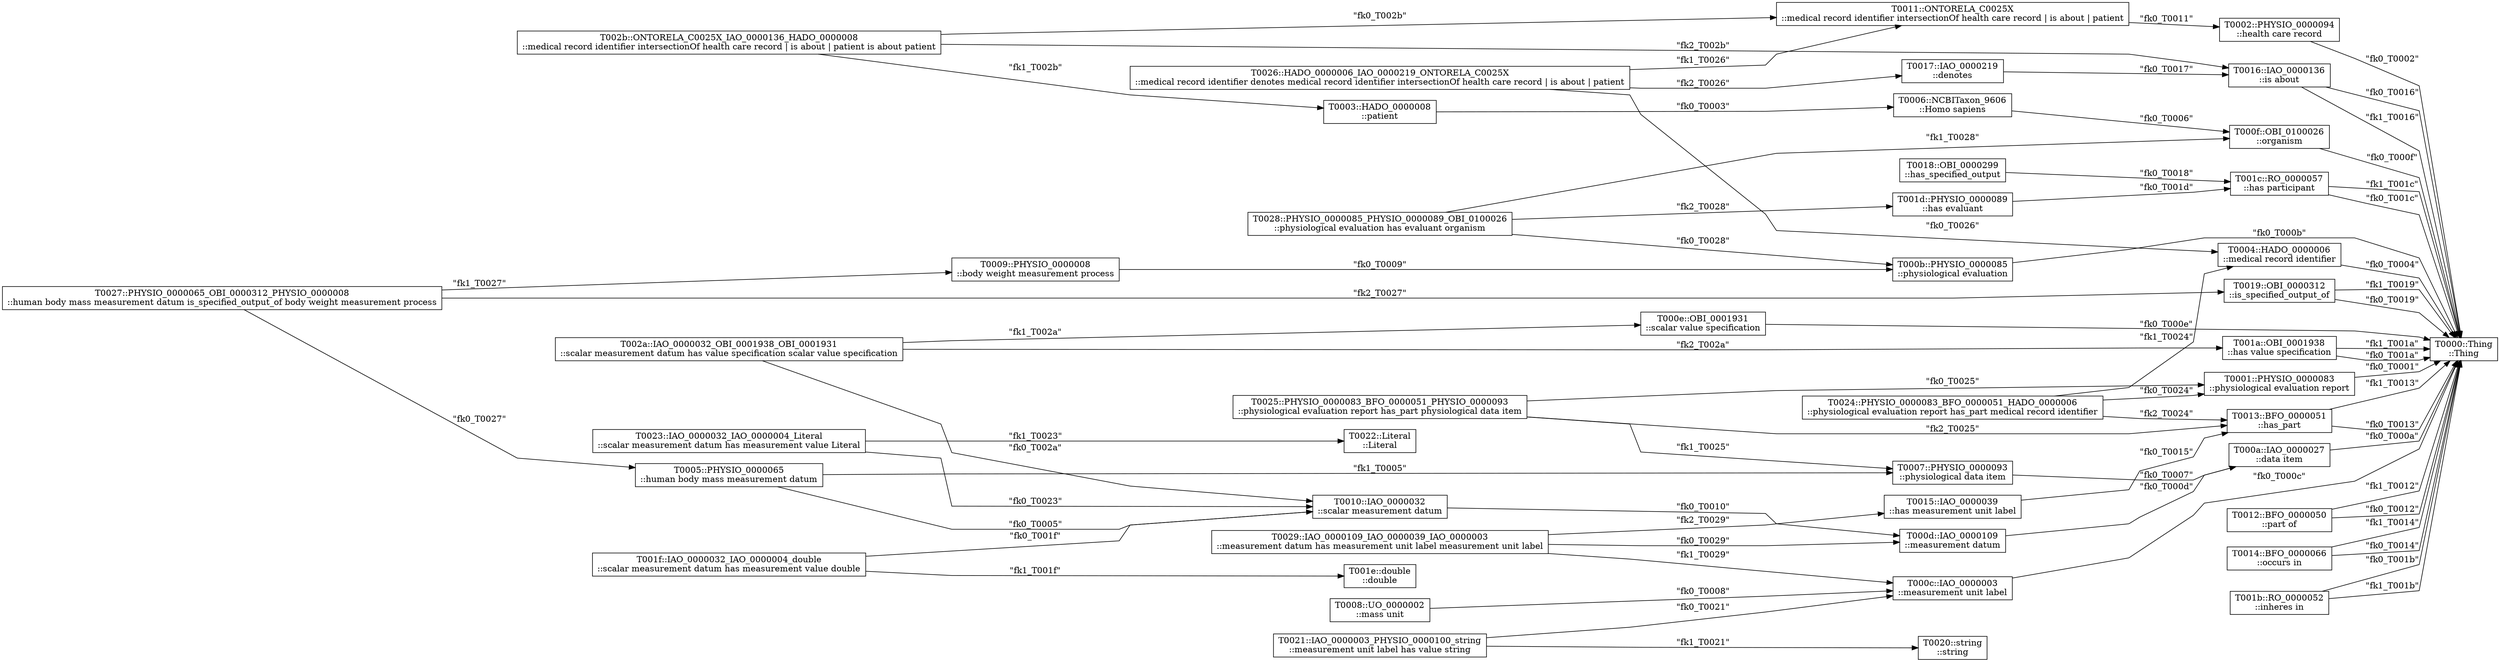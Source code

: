 digraph G {
  splines=polyline;
  rankdir=LR;
  T0000 [ label="T0000::Thing
::Thing" shape="box" ];
  T0001 [ label="T0001::PHYSIO_0000083
::physiological evaluation report" shape="box" ];
  T0002 [ label="T0002::PHYSIO_0000094
::health care record" shape="box" ];
  T0003 [ label="T0003::HADO_0000008
::patient" shape="box" ];
  T0006 [ label="T0006::NCBITaxon_9606
::Homo sapiens" shape="box" ];
  T0004 [ label="T0004::HADO_0000006
::medical record identifier" shape="box" ];
  T0005 [ label="T0005::PHYSIO_0000065
::human body mass measurement datum" shape="box" ];
  T0007 [ label="T0007::PHYSIO_0000093
::physiological data item" shape="box" ];
  T0010 [ label="T0010::IAO_0000032
::scalar measurement datum" shape="box" ];
  T000f [ label="T000f::OBI_0100026
::organism" shape="box" ];
  T000a [ label="T000a::IAO_0000027
::data item" shape="box" ];
  T0008 [ label="T0008::UO_0000002
::mass unit" shape="box" ];
  T000c [ label="T000c::IAO_0000003
::measurement unit label" shape="box" ];
  T0009 [ label="T0009::PHYSIO_0000008
::body weight measurement process" shape="box" ];
  T000b [ label="T000b::PHYSIO_0000085
::physiological evaluation" shape="box" ];
  T000d [ label="T000d::IAO_0000109
::measurement datum" shape="box" ];
  T000e [ label="T000e::OBI_0001931
::scalar value specification" shape="box" ];
  T0011 [ label="T0011::ONTORELA_C0025X
::medical record identifier intersectionOf health care record | is about | patient" shape="box" ];
  T0012 [ label="T0012::BFO_0000050
::part of" shape="box" ];
  T0013 [ label="T0013::BFO_0000051
::has_part" shape="box" ];
  T0014 [ label="T0014::BFO_0000066
::occurs in" shape="box" ];
  T0015 [ label="T0015::IAO_0000039
::has measurement unit label" shape="box" ];
  T0016 [ label="T0016::IAO_0000136
::is about" shape="box" ];
  T0017 [ label="T0017::IAO_0000219
::denotes" shape="box" ];
  T0018 [ label="T0018::OBI_0000299
::has_specified_output" shape="box" ];
  T001c [ label="T001c::RO_0000057
::has participant" shape="box" ];
  T0019 [ label="T0019::OBI_0000312
::is_specified_output_of" shape="box" ];
  T001a [ label="T001a::OBI_0001938
::has value specification" shape="box" ];
  T001b [ label="T001b::RO_0000052
::inheres in" shape="box" ];
  T001d [ label="T001d::PHYSIO_0000089
::has evaluant" shape="box" ];
  T001e [ label="T001e::double
::double" shape="box" ];
  T001f [ label="T001f::IAO_0000032_IAO_0000004_double
::scalar measurement datum has measurement value double" shape="box" ];
  T0020 [ label="T0020::string
::string" shape="box" ];
  T0021 [ label="T0021::IAO_0000003_PHYSIO_0000100_string
::measurement unit label has value string" shape="box" ];
  T0022 [ label="T0022::Literal
::Literal" shape="box" ];
  T0023 [ label="T0023::IAO_0000032_IAO_0000004_Literal
::scalar measurement datum has measurement value Literal" shape="box" ];
  T0024 [ label="T0024::PHYSIO_0000083_BFO_0000051_HADO_0000006
::physiological evaluation report has_part medical record identifier" shape="box" ];
  T0025 [ label="T0025::PHYSIO_0000083_BFO_0000051_PHYSIO_0000093
::physiological evaluation report has_part physiological data item" shape="box" ];
  T0026 [ label="T0026::HADO_0000006_IAO_0000219_ONTORELA_C0025X
::medical record identifier denotes medical record identifier intersectionOf health care record | is about | patient" shape="box" ];
  T0027 [ label="T0027::PHYSIO_0000065_OBI_0000312_PHYSIO_0000008
::human body mass measurement datum is_specified_output_of body weight measurement process" shape="box" ];
  T0028 [ label="T0028::PHYSIO_0000085_PHYSIO_0000089_OBI_0100026
::physiological evaluation has evaluant organism" shape="box" ];
  T0029 [ label="T0029::IAO_0000109_IAO_0000039_IAO_0000003
::measurement datum has measurement unit label measurement unit label" shape="box" ];
  T002a [ label="T002a::IAO_0000032_OBI_0001938_OBI_0001931
::scalar measurement datum has value specification scalar value specification" shape="box" ];
  T002b [ label="T002b::ONTORELA_C0025X_IAO_0000136_HADO_0000008
::medical record identifier intersectionOf health care record | is about | patient is about patient" shape="box" ];
  T0001 -> T0000 [ label="\"fk0_T0001\"" ];
  T0002 -> T0000 [ label="\"fk0_T0002\"" ];
  T0003 -> T0006 [ label="\"fk0_T0003\"" ];
  T0004 -> T0000 [ label="\"fk0_T0004\"" ];
  T0005 -> T0007 [ label="\"fk1_T0005\"" ];
  T0005 -> T0010 [ label="\"fk0_T0005\"" ];
  T0006 -> T000f [ label="\"fk0_T0006\"" ];
  T0007 -> T000a [ label="\"fk0_T0007\"" ];
  T0008 -> T000c [ label="\"fk0_T0008\"" ];
  T0009 -> T000b [ label="\"fk0_T0009\"" ];
  T000a -> T0000 [ label="\"fk0_T000a\"" ];
  T000b -> T0000 [ label="\"fk0_T000b\"" ];
  T000c -> T0000 [ label="\"fk0_T000c\"" ];
  T000d -> T000a [ label="\"fk0_T000d\"" ];
  T000e -> T0000 [ label="\"fk0_T000e\"" ];
  T000f -> T0000 [ label="\"fk0_T000f\"" ];
  T0010 -> T000d [ label="\"fk0_T0010\"" ];
  T0011 -> T0002 [ label="\"fk0_T0011\"" ];
  T0012 -> T0000 [ label="\"fk1_T0012\"" ];
  T0012 -> T0000 [ label="\"fk0_T0012\"" ];
  T0013 -> T0000 [ label="\"fk0_T0013\"" ];
  T0013 -> T0000 [ label="\"fk1_T0013\"" ];
  T0014 -> T0000 [ label="\"fk1_T0014\"" ];
  T0014 -> T0000 [ label="\"fk0_T0014\"" ];
  T0015 -> T0013 [ label="\"fk0_T0015\"" ];
  T0016 -> T0000 [ label="\"fk1_T0016\"" ];
  T0016 -> T0000 [ label="\"fk0_T0016\"" ];
  T0017 -> T0016 [ label="\"fk0_T0017\"" ];
  T0018 -> T001c [ label="\"fk0_T0018\"" ];
  T0019 -> T0000 [ label="\"fk1_T0019\"" ];
  T0019 -> T0000 [ label="\"fk0_T0019\"" ];
  T001a -> T0000 [ label="\"fk0_T001a\"" ];
  T001a -> T0000 [ label="\"fk1_T001a\"" ];
  T001b -> T0000 [ label="\"fk0_T001b\"" ];
  T001b -> T0000 [ label="\"fk1_T001b\"" ];
  T001c -> T0000 [ label="\"fk1_T001c\"" ];
  T001c -> T0000 [ label="\"fk0_T001c\"" ];
  T001d -> T001c [ label="\"fk0_T001d\"" ];
  T001f -> T001e [ label="\"fk1_T001f\"" ];
  T001f -> T0010 [ label="\"fk0_T001f\"" ];
  T0021 -> T000c [ label="\"fk0_T0021\"" ];
  T0021 -> T0020 [ label="\"fk1_T0021\"" ];
  T0023 -> T0010 [ label="\"fk0_T0023\"" ];
  T0023 -> T0022 [ label="\"fk1_T0023\"" ];
  T0024 -> T0013 [ label="\"fk2_T0024\"" ];
  T0024 -> T0004 [ label="\"fk1_T0024\"" ];
  T0024 -> T0001 [ label="\"fk0_T0024\"" ];
  T0025 -> T0001 [ label="\"fk0_T0025\"" ];
  T0025 -> T0007 [ label="\"fk1_T0025\"" ];
  T0025 -> T0013 [ label="\"fk2_T0025\"" ];
  T0026 -> T0017 [ label="\"fk2_T0026\"" ];
  T0026 -> T0011 [ label="\"fk1_T0026\"" ];
  T0026 -> T0004 [ label="\"fk0_T0026\"" ];
  T0027 -> T0009 [ label="\"fk1_T0027\"" ];
  T0027 -> T0005 [ label="\"fk0_T0027\"" ];
  T0027 -> T0019 [ label="\"fk2_T0027\"" ];
  T0028 -> T000b [ label="\"fk0_T0028\"" ];
  T0028 -> T001d [ label="\"fk2_T0028\"" ];
  T0028 -> T000f [ label="\"fk1_T0028\"" ];
  T0029 -> T0015 [ label="\"fk2_T0029\"" ];
  T0029 -> T000c [ label="\"fk1_T0029\"" ];
  T0029 -> T000d [ label="\"fk0_T0029\"" ];
  T002a -> T0010 [ label="\"fk0_T002a\"" ];
  T002a -> T001a [ label="\"fk2_T002a\"" ];
  T002a -> T000e [ label="\"fk1_T002a\"" ];
  T002b -> T0011 [ label="\"fk0_T002b\"" ];
  T002b -> T0003 [ label="\"fk1_T002b\"" ];
  T002b -> T0016 [ label="\"fk2_T002b\"" ];
}
